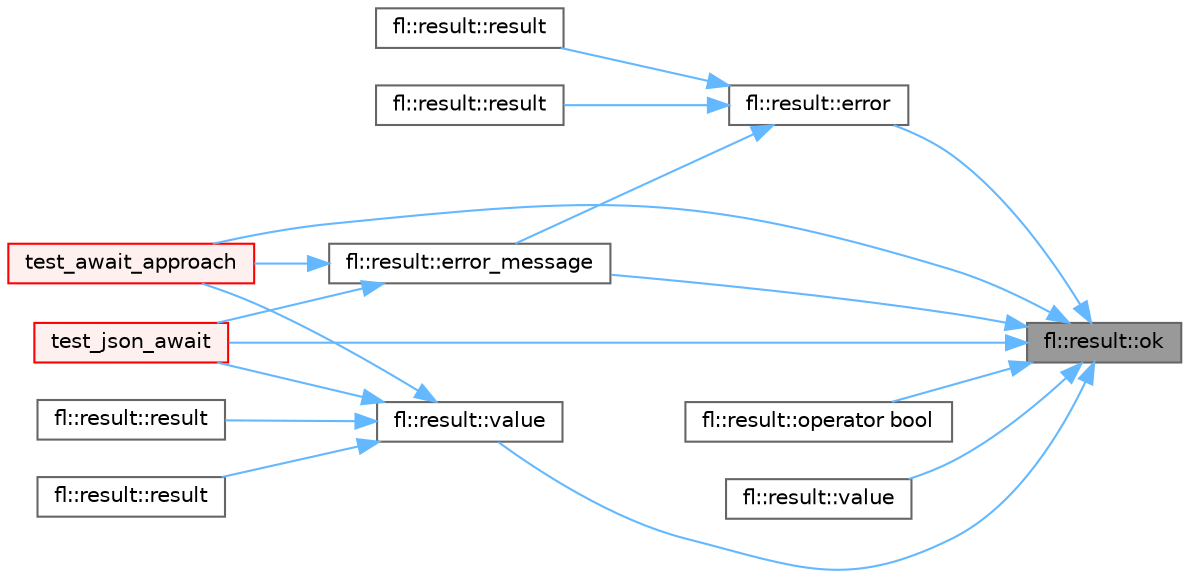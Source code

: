 digraph "fl::result::ok"
{
 // INTERACTIVE_SVG=YES
 // LATEX_PDF_SIZE
  bgcolor="transparent";
  edge [fontname=Helvetica,fontsize=10,labelfontname=Helvetica,labelfontsize=10];
  node [fontname=Helvetica,fontsize=10,shape=box,height=0.2,width=0.4];
  rankdir="RL";
  Node1 [id="Node000001",label="fl::result::ok",height=0.2,width=0.4,color="gray40", fillcolor="grey60", style="filled", fontcolor="black",tooltip="Check if the result is successful."];
  Node1 -> Node2 [id="edge1_Node000001_Node000002",dir="back",color="steelblue1",style="solid",tooltip=" "];
  Node2 [id="Node000002",label="fl::result::error",height=0.2,width=0.4,color="grey40", fillcolor="white", style="filled",URL="$dc/d6d/classfl_1_1result_a6659dd0a3e0580c716fe00e214b0f079.html#a6659dd0a3e0580c716fe00e214b0f079",tooltip="Get the error value."];
  Node2 -> Node3 [id="edge2_Node000002_Node000003",dir="back",color="steelblue1",style="solid",tooltip=" "];
  Node3 [id="Node000003",label="fl::result::result",height=0.2,width=0.4,color="grey40", fillcolor="white", style="filled",URL="$dc/d6d/classfl_1_1result_aaa632b50087b0395d207c7a1498e3921.html#aaa632b50087b0395d207c7a1498e3921",tooltip="Construct an error result."];
  Node2 -> Node4 [id="edge3_Node000002_Node000004",dir="back",color="steelblue1",style="solid",tooltip=" "];
  Node4 [id="Node000004",label="fl::result::result",height=0.2,width=0.4,color="grey40", fillcolor="white", style="filled",URL="$dc/d6d/classfl_1_1result_a8e9e1bb0b91d2c6ad30a6054e06bdcd4.html#a8e9e1bb0b91d2c6ad30a6054e06bdcd4",tooltip="Construct an error result (move)"];
  Node2 -> Node5 [id="edge4_Node000002_Node000005",dir="back",color="steelblue1",style="solid",tooltip=" "];
  Node5 [id="Node000005",label="fl::result::error_message",height=0.2,width=0.4,color="grey40", fillcolor="white", style="filled",URL="$dc/d6d/classfl_1_1result_addee698c009fb513a8b4ceafa05f611f.html#addee698c009fb513a8b4ceafa05f611f",tooltip="Get the error message as a convenience."];
  Node5 -> Node6 [id="edge5_Node000005_Node000006",dir="back",color="steelblue1",style="solid",tooltip=" "];
  Node6 [id="Node000006",label="test_await_approach",height=0.2,width=0.4,color="red", fillcolor="#FFF0F0", style="filled",URL="$d5/dec/_net_test_real_8h_a75e6549812ad7bff897e0c92a225878a.html#a75e6549812ad7bff897e0c92a225878a",tooltip=" "];
  Node5 -> Node8 [id="edge6_Node000005_Node000008",dir="back",color="steelblue1",style="solid",tooltip=" "];
  Node8 [id="Node000008",label="test_json_await",height=0.2,width=0.4,color="red", fillcolor="#FFF0F0", style="filled",URL="$d5/dec/_net_test_real_8h_a648cd3d90f8e240cbbfe5cb934057124.html#a648cd3d90f8e240cbbfe5cb934057124",tooltip="APPROACH 4: JSON Response with await pattern   Same JSON handling but using await_top_level for synch..."];
  Node1 -> Node5 [id="edge7_Node000001_Node000005",dir="back",color="steelblue1",style="solid",tooltip=" "];
  Node1 -> Node9 [id="edge8_Node000001_Node000009",dir="back",color="steelblue1",style="solid",tooltip=" "];
  Node9 [id="Node000009",label="fl::result::operator bool",height=0.2,width=0.4,color="grey40", fillcolor="white", style="filled",URL="$dc/d6d/classfl_1_1result_a3dbe3a8472d34cf81aece88600bd8e04.html#a3dbe3a8472d34cf81aece88600bd8e04",tooltip="Boolean conversion operator (same as ok())"];
  Node1 -> Node6 [id="edge9_Node000001_Node000006",dir="back",color="steelblue1",style="solid",tooltip=" "];
  Node1 -> Node8 [id="edge10_Node000001_Node000008",dir="back",color="steelblue1",style="solid",tooltip=" "];
  Node1 -> Node10 [id="edge11_Node000001_Node000010",dir="back",color="steelblue1",style="solid",tooltip=" "];
  Node10 [id="Node000010",label="fl::result::value",height=0.2,width=0.4,color="grey40", fillcolor="white", style="filled",URL="$dc/d6d/classfl_1_1result_ad10496f22ba1916f67593fc4cb8bcdc2.html#ad10496f22ba1916f67593fc4cb8bcdc2",tooltip="Get the success value (mutable)"];
  Node1 -> Node11 [id="edge12_Node000001_Node000011",dir="back",color="steelblue1",style="solid",tooltip=" "];
  Node11 [id="Node000011",label="fl::result::value",height=0.2,width=0.4,color="grey40", fillcolor="white", style="filled",URL="$dc/d6d/classfl_1_1result_a8c36716d4a5e21c2b42707c839305328.html#a8c36716d4a5e21c2b42707c839305328",tooltip="Get the success value (const)"];
  Node11 -> Node12 [id="edge13_Node000011_Node000012",dir="back",color="steelblue1",style="solid",tooltip=" "];
  Node12 [id="Node000012",label="fl::result::result",height=0.2,width=0.4,color="grey40", fillcolor="white", style="filled",URL="$dc/d6d/classfl_1_1result_acc690f602e9ff433fba4c01421d4071a.html#acc690f602e9ff433fba4c01421d4071a",tooltip="Construct a successful result."];
  Node11 -> Node13 [id="edge14_Node000011_Node000013",dir="back",color="steelblue1",style="solid",tooltip=" "];
  Node13 [id="Node000013",label="fl::result::result",height=0.2,width=0.4,color="grey40", fillcolor="white", style="filled",URL="$dc/d6d/classfl_1_1result_a57861c36ebacc39d97c829d98cc09962.html#a57861c36ebacc39d97c829d98cc09962",tooltip="Construct a successful result (move)"];
  Node11 -> Node6 [id="edge15_Node000011_Node000006",dir="back",color="steelblue1",style="solid",tooltip=" "];
  Node11 -> Node8 [id="edge16_Node000011_Node000008",dir="back",color="steelblue1",style="solid",tooltip=" "];
}
